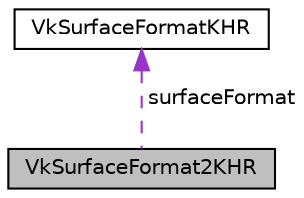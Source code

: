 digraph "VkSurfaceFormat2KHR"
{
 // LATEX_PDF_SIZE
  edge [fontname="Helvetica",fontsize="10",labelfontname="Helvetica",labelfontsize="10"];
  node [fontname="Helvetica",fontsize="10",shape=record];
  Node1 [label="VkSurfaceFormat2KHR",height=0.2,width=0.4,color="black", fillcolor="grey75", style="filled", fontcolor="black",tooltip=" "];
  Node2 -> Node1 [dir="back",color="darkorchid3",fontsize="10",style="dashed",label=" surfaceFormat" ,fontname="Helvetica"];
  Node2 [label="VkSurfaceFormatKHR",height=0.2,width=0.4,color="black", fillcolor="white", style="filled",URL="$db/dad/structVkSurfaceFormatKHR.html",tooltip=" "];
}

